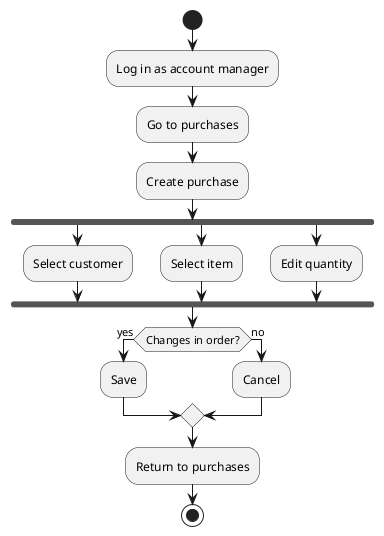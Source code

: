 @startuml
'https://plantuml.com/activity-diagram-beta

start
:Log in as account manager;
:Go to purchases;
:Create purchase;
fork
    :Select customer;
fork again
    :Select item;
fork again
    :Edit quantity;
end fork
if (Changes in order?) then (yes)
    :Save;
else (no)
    :Cancel;
endif
:Return to purchases;
stop

@enduml
